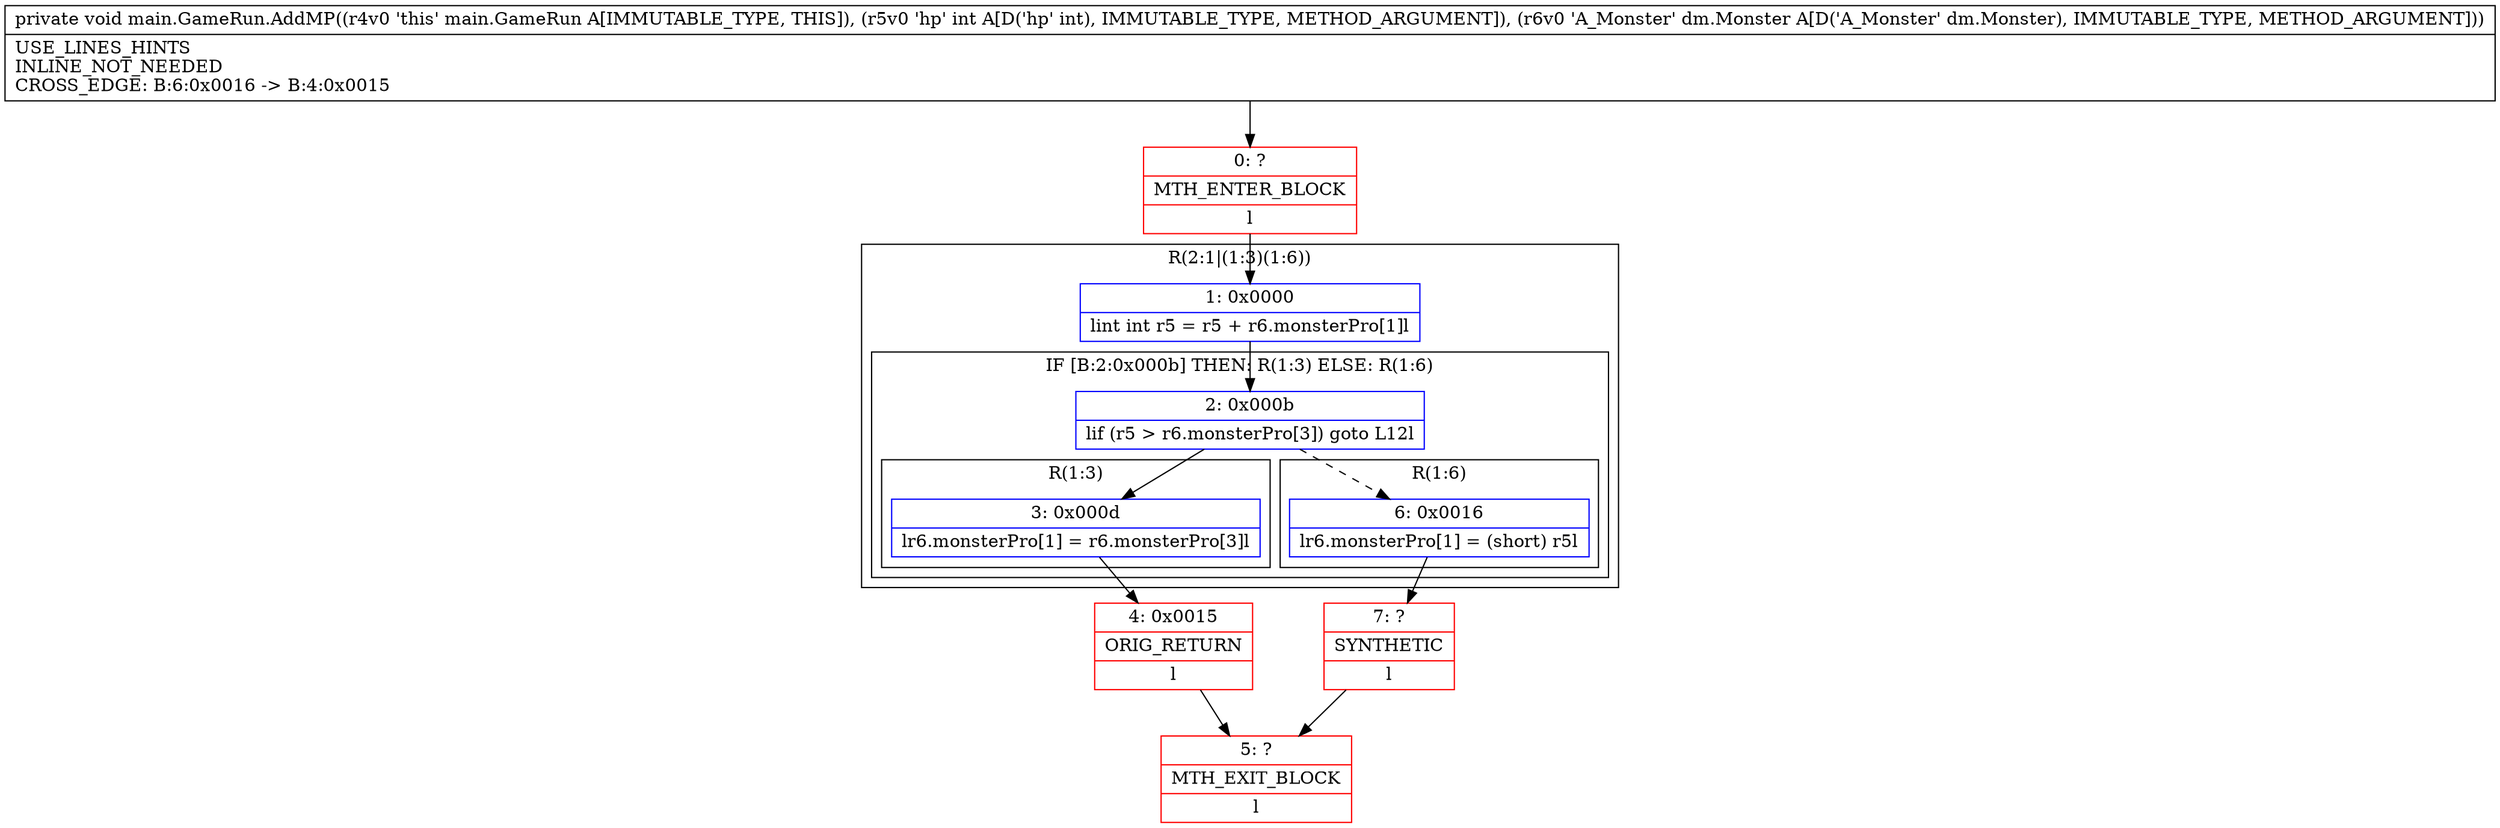 digraph "CFG formain.GameRun.AddMP(ILdm\/Monster;)V" {
subgraph cluster_Region_282273188 {
label = "R(2:1|(1:3)(1:6))";
node [shape=record,color=blue];
Node_1 [shape=record,label="{1\:\ 0x0000|lint int r5 = r5 + r6.monsterPro[1]l}"];
subgraph cluster_IfRegion_823576072 {
label = "IF [B:2:0x000b] THEN: R(1:3) ELSE: R(1:6)";
node [shape=record,color=blue];
Node_2 [shape=record,label="{2\:\ 0x000b|lif (r5 \> r6.monsterPro[3]) goto L12l}"];
subgraph cluster_Region_2105748309 {
label = "R(1:3)";
node [shape=record,color=blue];
Node_3 [shape=record,label="{3\:\ 0x000d|lr6.monsterPro[1] = r6.monsterPro[3]l}"];
}
subgraph cluster_Region_2027472866 {
label = "R(1:6)";
node [shape=record,color=blue];
Node_6 [shape=record,label="{6\:\ 0x0016|lr6.monsterPro[1] = (short) r5l}"];
}
}
}
Node_0 [shape=record,color=red,label="{0\:\ ?|MTH_ENTER_BLOCK\l|l}"];
Node_4 [shape=record,color=red,label="{4\:\ 0x0015|ORIG_RETURN\l|l}"];
Node_5 [shape=record,color=red,label="{5\:\ ?|MTH_EXIT_BLOCK\l|l}"];
Node_7 [shape=record,color=red,label="{7\:\ ?|SYNTHETIC\l|l}"];
MethodNode[shape=record,label="{private void main.GameRun.AddMP((r4v0 'this' main.GameRun A[IMMUTABLE_TYPE, THIS]), (r5v0 'hp' int A[D('hp' int), IMMUTABLE_TYPE, METHOD_ARGUMENT]), (r6v0 'A_Monster' dm.Monster A[D('A_Monster' dm.Monster), IMMUTABLE_TYPE, METHOD_ARGUMENT]))  | USE_LINES_HINTS\lINLINE_NOT_NEEDED\lCROSS_EDGE: B:6:0x0016 \-\> B:4:0x0015\l}"];
MethodNode -> Node_0;
Node_1 -> Node_2;
Node_2 -> Node_3;
Node_2 -> Node_6[style=dashed];
Node_3 -> Node_4;
Node_6 -> Node_7;
Node_0 -> Node_1;
Node_4 -> Node_5;
Node_7 -> Node_5;
}

